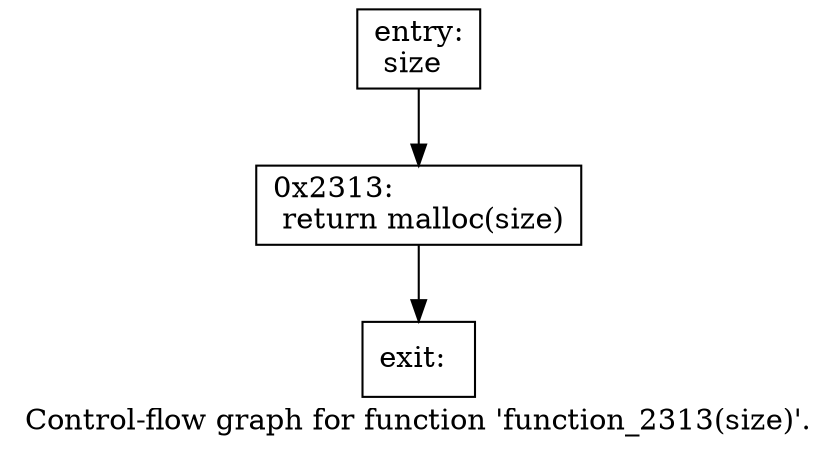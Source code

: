 digraph "Control-flow graph for function 'function_2313(size)'." {
  label="Control-flow graph for function 'function_2313(size)'.";
  node [shape=record];

  Node07C7E728 [label="{entry:\l  size\l}"];
  Node07C7E728 -> Node07C7ED58;
  Node07C7ED58 [label="{0x2313:\l  return malloc(size)\l}"];
  Node07C7ED58 -> Node07C7ED10;
  Node07C7ED10 [label="{exit:\l}"];

}
